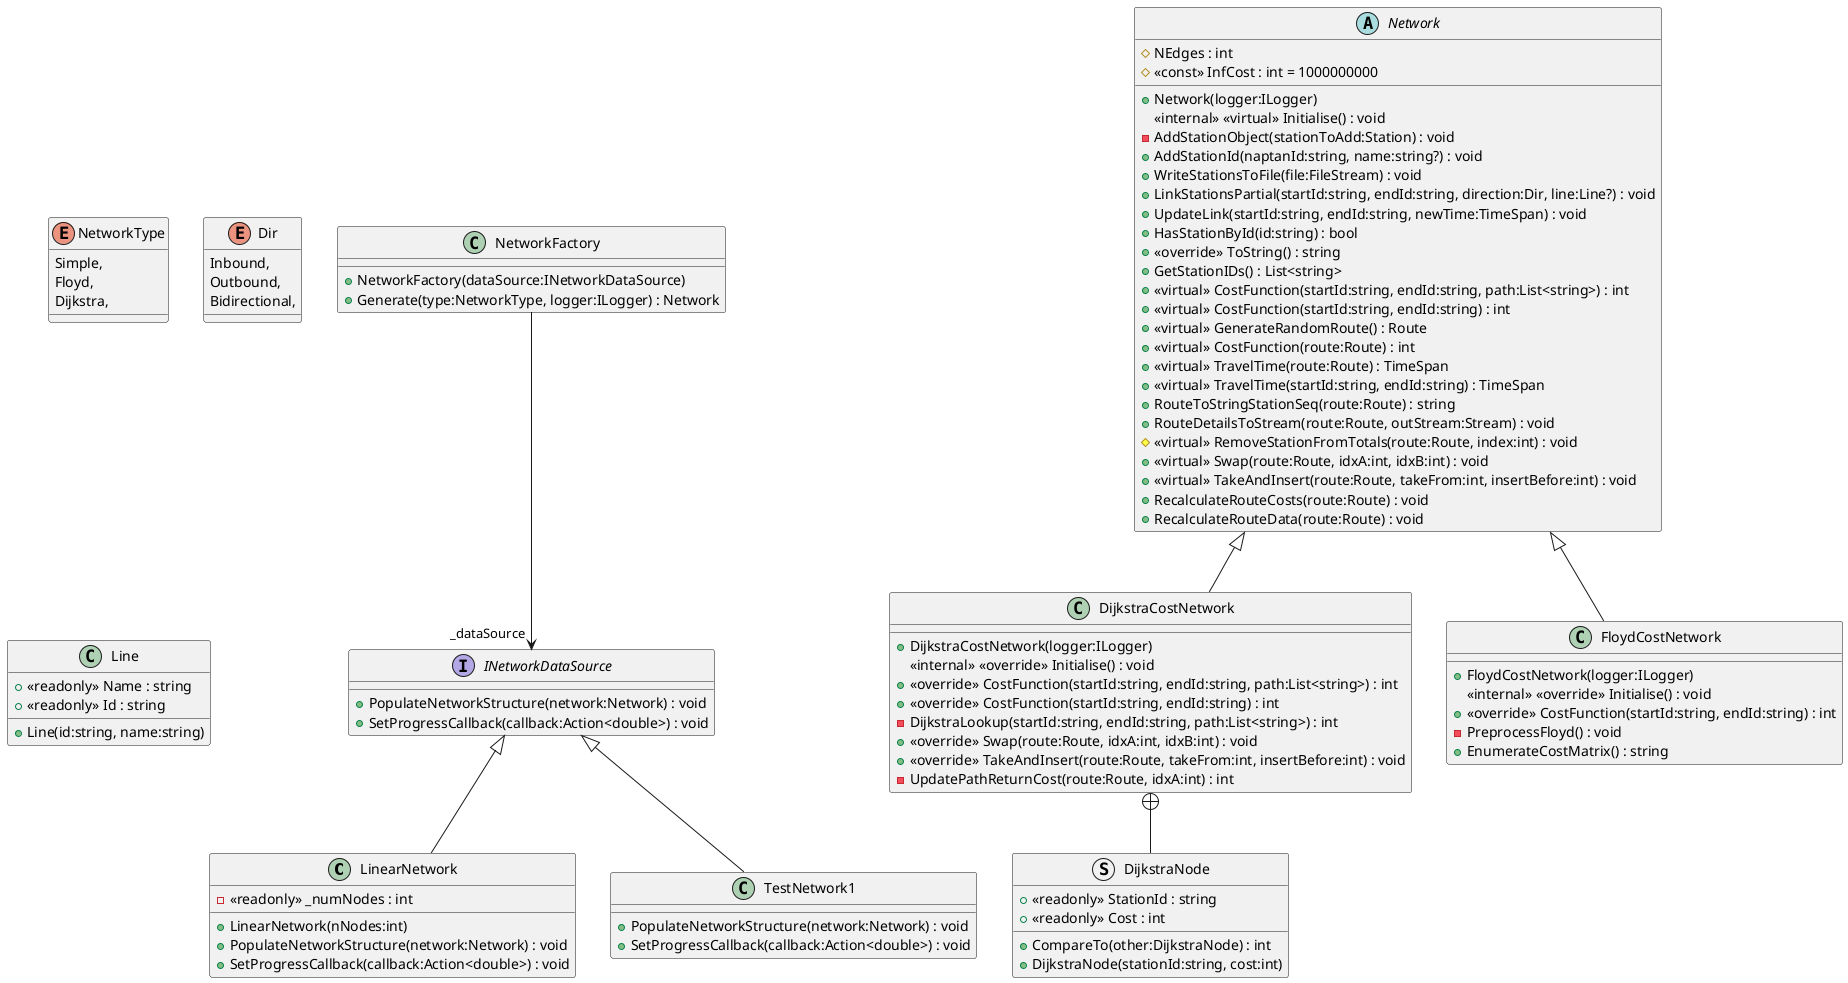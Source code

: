@startuml
class LinearNetwork {
    - <<readonly>> _numNodes : int
    + LinearNetwork(nNodes:int)
    + PopulateNetworkStructure(network:Network) : void
    + SetProgressCallback(callback:Action<double>) : void
}
class TestNetwork1 {
    + PopulateNetworkStructure(network:Network) : void
    + SetProgressCallback(callback:Action<double>) : void
}
INetworkDataSource <|-- LinearNetwork
INetworkDataSource <|-- TestNetwork1

interface INetworkDataSource {
    + PopulateNetworkStructure(network:Network) : void
    + SetProgressCallback(callback:Action<double>) : void
}
enum NetworkType {
    Simple,
    Floyd,
    Dijkstra,
}
class NetworkFactory {
    + NetworkFactory(dataSource:INetworkDataSource)
    + Generate(type:NetworkType, logger:ILogger) : Network
}
NetworkFactory --> "_dataSource" INetworkDataSource
class DijkstraCostNetwork {
    + DijkstraCostNetwork(logger:ILogger)
    <<internal>> <<override>> Initialise() : void
    + <<override>> CostFunction(startId:string, endId:string, path:List<string>) : int
    + <<override>> CostFunction(startId:string, endId:string) : int
    - DijkstraLookup(startId:string, endId:string, path:List<string>) : int
    + <<override>> Swap(route:Route, idxA:int, idxB:int) : void
    + <<override>> TakeAndInsert(route:Route, takeFrom:int, insertBefore:int) : void
    - UpdatePathReturnCost(route:Route, idxA:int) : int
}
struct DijkstraNode {
    + <<readonly>> StationId : string
    + <<readonly>> Cost : int
    + CompareTo(other:DijkstraNode) : int
    + DijkstraNode(stationId:string, cost:int)
}
Network <|-- DijkstraCostNetwork
DijkstraCostNetwork +-- DijkstraNode
enum Dir {
    Inbound,
    Outbound,
    Bidirectional,
}
class Line {
    + <<readonly>> Name : string
    + <<readonly>> Id : string
    + Line(id:string, name:string)
}

abstract class Network {
    # NEdges : int
    # <<const>> InfCost : int = 1000000000
    + Network(logger:ILogger)
    <<internal>> <<virtual>> Initialise() : void
    - AddStationObject(stationToAdd:Station) : void
    + AddStationId(naptanId:string, name:string?) : void
    + WriteStationsToFile(file:FileStream) : void
    + LinkStationsPartial(startId:string, endId:string, direction:Dir, line:Line?) : void
    + UpdateLink(startId:string, endId:string, newTime:TimeSpan) : void
    + HasStationById(id:string) : bool
    + <<override>> ToString() : string
    + GetStationIDs() : List<string>
    + <<virtual>> CostFunction(startId:string, endId:string, path:List<string>) : int
    + <<virtual>> CostFunction(startId:string, endId:string) : int
    + <<virtual>> GenerateRandomRoute() : Route
    + <<virtual>> CostFunction(route:Route) : int
    + <<virtual>> TravelTime(route:Route) : TimeSpan
    + <<virtual>> TravelTime(startId:string, endId:string) : TimeSpan
    + RouteToStringStationSeq(route:Route) : string
    + RouteDetailsToStream(route:Route, outStream:Stream) : void
    # <<virtual>> RemoveStationFromTotals(route:Route, index:int) : void
    + <<virtual>> Swap(route:Route, idxA:int, idxB:int) : void
    + <<virtual>> TakeAndInsert(route:Route, takeFrom:int, insertBefore:int) : void
    + RecalculateRouteCosts(route:Route) : void
    + RecalculateRouteData(route:Route) : void
}
class FloydCostNetwork {
    + FloydCostNetwork(logger:ILogger)
    <<internal>> <<override>> Initialise() : void
    + <<override>> CostFunction(startId:string, endId:string) : int
    - PreprocessFloyd() : void
    + EnumerateCostMatrix() : string
}
Network <|-- FloydCostNetwork

@enduml

